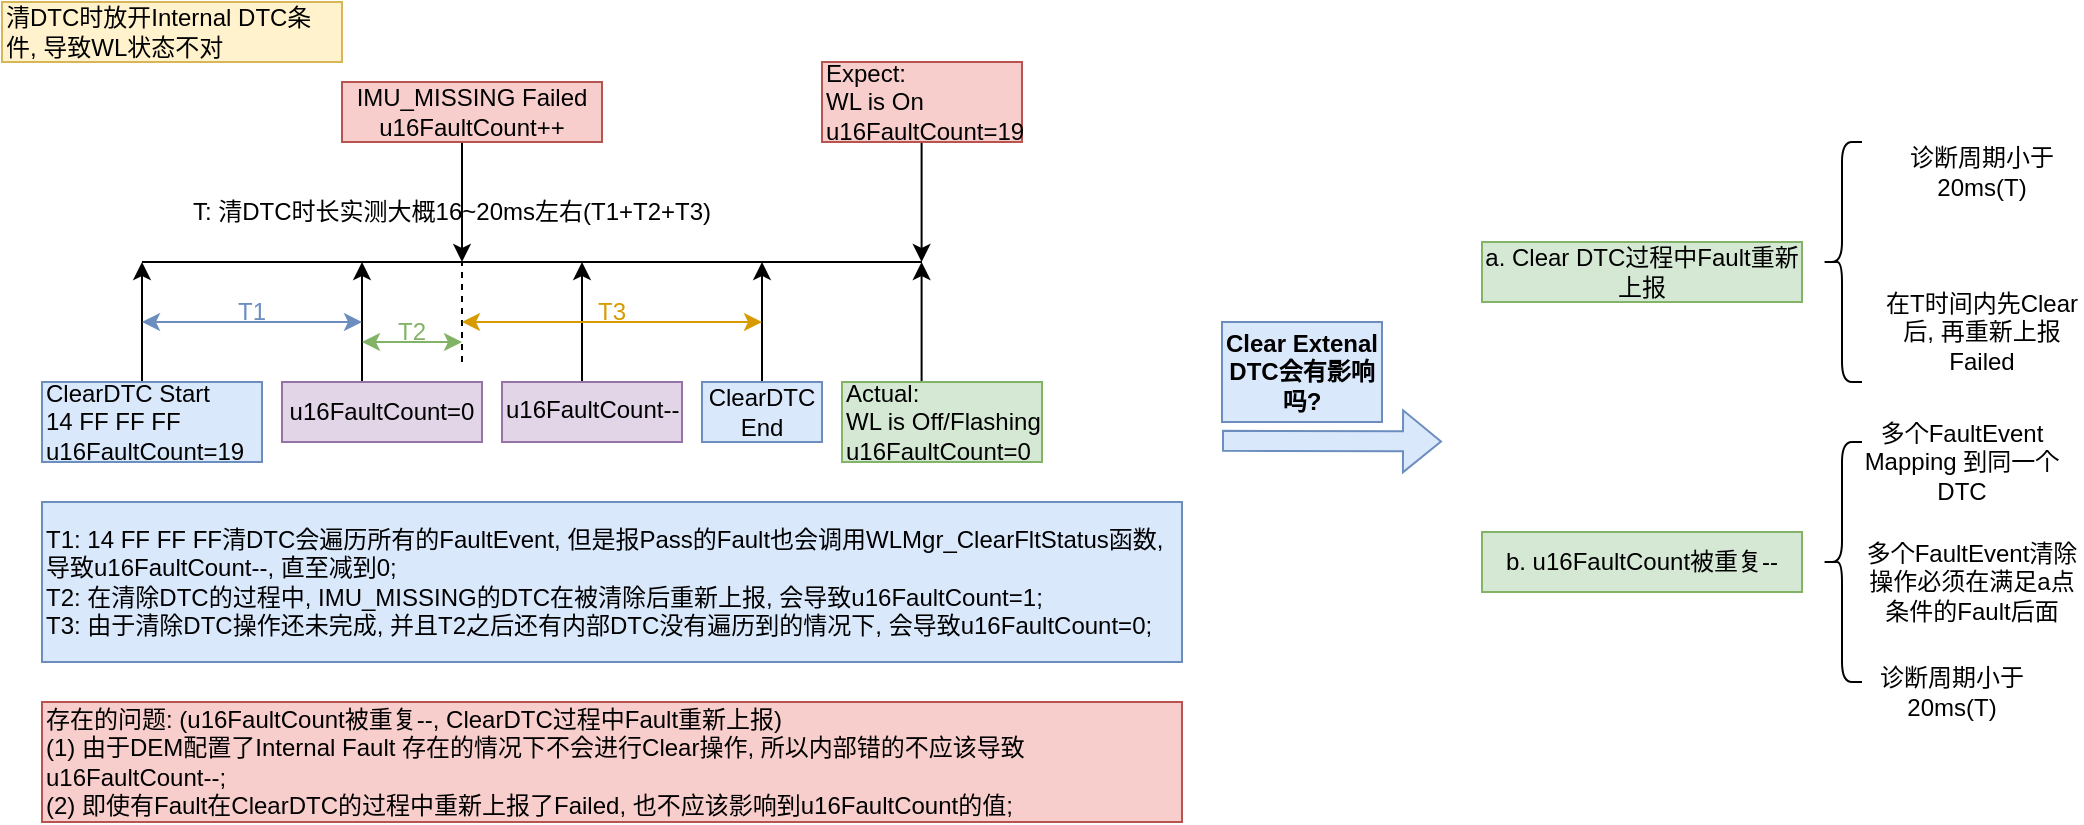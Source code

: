 <mxfile version="22.1.16" type="github">
  <diagram name="第 1 页" id="_H7OL5QzuDB1bZUHE0yp">
    <mxGraphModel dx="911" dy="507" grid="1" gridSize="10" guides="1" tooltips="1" connect="1" arrows="1" fold="1" page="1" pageScale="1" pageWidth="850" pageHeight="1100" math="0" shadow="0">
      <root>
        <mxCell id="0" />
        <mxCell id="1" parent="0" />
        <mxCell id="lsxHzdbqnV-ghvsLPrdJ-1" value="" style="endArrow=none;html=1;rounded=0;" edge="1" parent="1">
          <mxGeometry width="50" height="50" relative="1" as="geometry">
            <mxPoint x="140" y="320" as="sourcePoint" />
            <mxPoint x="530" y="320" as="targetPoint" />
          </mxGeometry>
        </mxCell>
        <mxCell id="lsxHzdbqnV-ghvsLPrdJ-2" value="" style="endArrow=classic;html=1;rounded=0;" edge="1" parent="1">
          <mxGeometry width="50" height="50" relative="1" as="geometry">
            <mxPoint x="140" y="380" as="sourcePoint" />
            <mxPoint x="140" y="320" as="targetPoint" />
          </mxGeometry>
        </mxCell>
        <mxCell id="lsxHzdbqnV-ghvsLPrdJ-3" value="ClearDTC Start&lt;br&gt;14 FF FF FF&lt;br&gt;u16FaultCount=19" style="text;html=1;strokeColor=#6c8ebf;fillColor=#dae8fc;align=left;verticalAlign=middle;whiteSpace=wrap;rounded=0;" vertex="1" parent="1">
          <mxGeometry x="90" y="380" width="110" height="40" as="geometry" />
        </mxCell>
        <mxCell id="lsxHzdbqnV-ghvsLPrdJ-4" value="" style="endArrow=classic;html=1;rounded=0;" edge="1" parent="1">
          <mxGeometry width="50" height="50" relative="1" as="geometry">
            <mxPoint x="250" y="380" as="sourcePoint" />
            <mxPoint x="250" y="320" as="targetPoint" />
          </mxGeometry>
        </mxCell>
        <mxCell id="lsxHzdbqnV-ghvsLPrdJ-5" value="u16FaultCount=0" style="text;html=1;strokeColor=#9673a6;fillColor=#e1d5e7;align=center;verticalAlign=middle;whiteSpace=wrap;rounded=0;" vertex="1" parent="1">
          <mxGeometry x="210" y="380" width="100" height="30" as="geometry" />
        </mxCell>
        <mxCell id="lsxHzdbqnV-ghvsLPrdJ-6" value="" style="endArrow=classic;html=1;rounded=0;" edge="1" parent="1">
          <mxGeometry width="50" height="50" relative="1" as="geometry">
            <mxPoint x="300" y="260" as="sourcePoint" />
            <mxPoint x="300" y="320" as="targetPoint" />
          </mxGeometry>
        </mxCell>
        <mxCell id="lsxHzdbqnV-ghvsLPrdJ-7" value="IMU_MISSING Failed u16FaultCount++" style="text;html=1;strokeColor=#b85450;fillColor=#f8cecc;align=center;verticalAlign=middle;whiteSpace=wrap;rounded=0;" vertex="1" parent="1">
          <mxGeometry x="240" y="230" width="130" height="30" as="geometry" />
        </mxCell>
        <mxCell id="lsxHzdbqnV-ghvsLPrdJ-8" value="" style="endArrow=classic;html=1;rounded=0;" edge="1" parent="1">
          <mxGeometry width="50" height="50" relative="1" as="geometry">
            <mxPoint x="360" y="380" as="sourcePoint" />
            <mxPoint x="360" y="320" as="targetPoint" />
          </mxGeometry>
        </mxCell>
        <mxCell id="lsxHzdbqnV-ghvsLPrdJ-9" value="&lt;span style=&quot;color: rgb(0, 0, 0); font-family: Helvetica; font-size: 12px; font-style: normal; font-variant-ligatures: normal; font-variant-caps: normal; font-weight: 400; letter-spacing: normal; orphans: 2; text-align: center; text-indent: 0px; text-transform: none; widows: 2; word-spacing: 0px; -webkit-text-stroke-width: 0px; text-decoration-thickness: initial; text-decoration-style: initial; text-decoration-color: initial; float: none; display: inline !important;&quot;&gt;u16FaultCount--&lt;/span&gt;" style="text;whiteSpace=wrap;html=1;fillColor=#e1d5e7;strokeColor=#9673a6;labelBackgroundColor=none;" vertex="1" parent="1">
          <mxGeometry x="320" y="380" width="90" height="30" as="geometry" />
        </mxCell>
        <mxCell id="lsxHzdbqnV-ghvsLPrdJ-10" value="" style="endArrow=classic;html=1;rounded=0;" edge="1" parent="1">
          <mxGeometry width="50" height="50" relative="1" as="geometry">
            <mxPoint x="450" y="380" as="sourcePoint" />
            <mxPoint x="450" y="320" as="targetPoint" />
          </mxGeometry>
        </mxCell>
        <mxCell id="lsxHzdbqnV-ghvsLPrdJ-11" value="ClearDTC End" style="text;html=1;strokeColor=#6c8ebf;fillColor=#dae8fc;align=center;verticalAlign=middle;whiteSpace=wrap;rounded=0;" vertex="1" parent="1">
          <mxGeometry x="420" y="380" width="60" height="30" as="geometry" />
        </mxCell>
        <mxCell id="lsxHzdbqnV-ghvsLPrdJ-12" value="" style="endArrow=classic;html=1;rounded=0;" edge="1" parent="1">
          <mxGeometry width="50" height="50" relative="1" as="geometry">
            <mxPoint x="529.8" y="380" as="sourcePoint" />
            <mxPoint x="529.8" y="320" as="targetPoint" />
          </mxGeometry>
        </mxCell>
        <mxCell id="lsxHzdbqnV-ghvsLPrdJ-13" value="Actual:&lt;br&gt;WL is Off/Flashing&lt;br&gt;u16FaultCount=0" style="text;html=1;strokeColor=#82b366;fillColor=#d5e8d4;align=left;verticalAlign=middle;whiteSpace=wrap;rounded=0;" vertex="1" parent="1">
          <mxGeometry x="490" y="380" width="100" height="40" as="geometry" />
        </mxCell>
        <mxCell id="lsxHzdbqnV-ghvsLPrdJ-14" value="" style="endArrow=classic;html=1;rounded=0;" edge="1" parent="1">
          <mxGeometry width="50" height="50" relative="1" as="geometry">
            <mxPoint x="529.8" y="260" as="sourcePoint" />
            <mxPoint x="529.8" y="320" as="targetPoint" />
          </mxGeometry>
        </mxCell>
        <mxCell id="lsxHzdbqnV-ghvsLPrdJ-15" value="Expect:&lt;br&gt;WL is On&lt;br&gt;u16FaultCount=19" style="text;html=1;strokeColor=#b85450;fillColor=#f8cecc;align=left;verticalAlign=middle;whiteSpace=wrap;rounded=0;" vertex="1" parent="1">
          <mxGeometry x="480" y="220" width="100" height="40" as="geometry" />
        </mxCell>
        <mxCell id="lsxHzdbqnV-ghvsLPrdJ-16" value="" style="endArrow=classic;startArrow=classic;html=1;rounded=0;fillColor=#dae8fc;strokeColor=#6c8ebf;" edge="1" parent="1">
          <mxGeometry width="50" height="50" relative="1" as="geometry">
            <mxPoint x="140" y="350" as="sourcePoint" />
            <mxPoint x="250" y="350" as="targetPoint" />
          </mxGeometry>
        </mxCell>
        <mxCell id="lsxHzdbqnV-ghvsLPrdJ-17" value="" style="endArrow=classic;startArrow=classic;html=1;rounded=0;fillColor=#d5e8d4;strokeColor=#82b366;" edge="1" parent="1">
          <mxGeometry width="50" height="50" relative="1" as="geometry">
            <mxPoint x="250" y="360" as="sourcePoint" />
            <mxPoint x="300" y="360" as="targetPoint" />
          </mxGeometry>
        </mxCell>
        <mxCell id="lsxHzdbqnV-ghvsLPrdJ-19" value="" style="endArrow=none;html=1;rounded=0;dashed=1;" edge="1" parent="1">
          <mxGeometry width="50" height="50" relative="1" as="geometry">
            <mxPoint x="300" y="370" as="sourcePoint" />
            <mxPoint x="300" y="320" as="targetPoint" />
          </mxGeometry>
        </mxCell>
        <mxCell id="lsxHzdbqnV-ghvsLPrdJ-20" value="" style="endArrow=classic;startArrow=classic;html=1;rounded=0;fillColor=#ffe6cc;strokeColor=#d79b00;" edge="1" parent="1">
          <mxGeometry width="50" height="50" relative="1" as="geometry">
            <mxPoint x="300" y="350" as="sourcePoint" />
            <mxPoint x="450" y="350" as="targetPoint" />
          </mxGeometry>
        </mxCell>
        <mxCell id="lsxHzdbqnV-ghvsLPrdJ-21" value="T1" style="text;html=1;strokeColor=none;fillColor=none;align=center;verticalAlign=middle;whiteSpace=wrap;rounded=0;fontColor=#6c8ebf;" vertex="1" parent="1">
          <mxGeometry x="180" y="340" width="30" height="10" as="geometry" />
        </mxCell>
        <mxCell id="lsxHzdbqnV-ghvsLPrdJ-23" value="T2" style="text;html=1;strokeColor=none;fillColor=none;align=center;verticalAlign=middle;whiteSpace=wrap;rounded=0;fontColor=#82b366;" vertex="1" parent="1">
          <mxGeometry x="260" y="350" width="30" height="10" as="geometry" />
        </mxCell>
        <mxCell id="lsxHzdbqnV-ghvsLPrdJ-24" value="T3" style="text;html=1;align=center;verticalAlign=middle;whiteSpace=wrap;rounded=0;fontColor=#d79b00;" vertex="1" parent="1">
          <mxGeometry x="360" y="340" width="30" height="10" as="geometry" />
        </mxCell>
        <mxCell id="lsxHzdbqnV-ghvsLPrdJ-25" value="清DTC时放开Internal DTC条件, 导致WL状态不对" style="text;html=1;strokeColor=#d6b656;fillColor=#fff2cc;align=left;verticalAlign=middle;whiteSpace=wrap;rounded=0;" vertex="1" parent="1">
          <mxGeometry x="70" y="190" width="170" height="30" as="geometry" />
        </mxCell>
        <mxCell id="lsxHzdbqnV-ghvsLPrdJ-26" value="T1: 14 FF FF FF清DTC会遍历所有的FaultEvent, 但是报Pass的Fault也会调用WLMgr_ClearFltStatus函数, 导致u16FaultCount--, 直至减到0;&lt;br&gt;T2: 在清除DTC的过程中, IMU_MISSING的DTC在被清除后重新上报, 会导致u16FaultCount=1;&lt;br&gt;T3: 由于清除DTC操作还未完成, 并且T2之后还有内部DTC没有遍历到的情况下, 会导致u16FaultCount=0;" style="text;html=1;strokeColor=#6c8ebf;fillColor=#dae8fc;align=left;verticalAlign=middle;whiteSpace=wrap;rounded=0;" vertex="1" parent="1">
          <mxGeometry x="90" y="440" width="570" height="80" as="geometry" />
        </mxCell>
        <mxCell id="lsxHzdbqnV-ghvsLPrdJ-27" value="存在的问题: (u16FaultCount被重复--, ClearDTC过程中Fault重新上报)&lt;br&gt;(1) 由于DEM配置了Internal Fault 存在的情况下不会进行Clear操作, 所以内部错的不应该导致u16FaultCount--;&lt;br&gt;(2) 即使有Fault在ClearDTC的过程中重新上报了Failed, 也不应该影响到u16FaultCount的值;" style="text;html=1;strokeColor=#b85450;fillColor=#f8cecc;align=left;verticalAlign=middle;whiteSpace=wrap;rounded=0;" vertex="1" parent="1">
          <mxGeometry x="90" y="540" width="570" height="60" as="geometry" />
        </mxCell>
        <mxCell id="lsxHzdbqnV-ghvsLPrdJ-28" value="T: 清DTC时长实测大概16~20ms左右(T1+T2+T3)" style="text;html=1;strokeColor=none;fillColor=none;align=center;verticalAlign=middle;whiteSpace=wrap;rounded=0;" vertex="1" parent="1">
          <mxGeometry x="160" y="280" width="270" height="30" as="geometry" />
        </mxCell>
        <mxCell id="lsxHzdbqnV-ghvsLPrdJ-31" value="" style="shape=flexArrow;endArrow=classic;html=1;rounded=0;fillColor=#dae8fc;strokeColor=#6c8ebf;" edge="1" parent="1">
          <mxGeometry width="50" height="50" relative="1" as="geometry">
            <mxPoint x="680" y="409.43" as="sourcePoint" />
            <mxPoint x="790" y="409.72" as="targetPoint" />
          </mxGeometry>
        </mxCell>
        <mxCell id="lsxHzdbqnV-ghvsLPrdJ-32" value="Clear Extenal DTC会有影响吗?" style="text;html=1;strokeColor=#6c8ebf;fillColor=#dae8fc;align=center;verticalAlign=middle;whiteSpace=wrap;rounded=0;fontStyle=1" vertex="1" parent="1">
          <mxGeometry x="680" y="350" width="80" height="50" as="geometry" />
        </mxCell>
        <mxCell id="lsxHzdbqnV-ghvsLPrdJ-34" value="b. u16FaultCount被重复--" style="text;html=1;strokeColor=#82b366;fillColor=#d5e8d4;align=center;verticalAlign=middle;whiteSpace=wrap;rounded=0;" vertex="1" parent="1">
          <mxGeometry x="810" y="455" width="160" height="30" as="geometry" />
        </mxCell>
        <mxCell id="lsxHzdbqnV-ghvsLPrdJ-35" value="a. Clear DTC过程中Fault重新上报" style="text;html=1;strokeColor=#82b366;fillColor=#d5e8d4;align=center;verticalAlign=middle;whiteSpace=wrap;rounded=0;" vertex="1" parent="1">
          <mxGeometry x="810" y="310" width="160" height="30" as="geometry" />
        </mxCell>
        <mxCell id="lsxHzdbqnV-ghvsLPrdJ-37" value="" style="shape=curlyBracket;whiteSpace=wrap;html=1;rounded=1;labelPosition=left;verticalLabelPosition=middle;align=right;verticalAlign=middle;" vertex="1" parent="1">
          <mxGeometry x="980" y="260" width="20" height="120" as="geometry" />
        </mxCell>
        <mxCell id="lsxHzdbqnV-ghvsLPrdJ-39" value="" style="shape=curlyBracket;whiteSpace=wrap;html=1;rounded=1;labelPosition=left;verticalLabelPosition=middle;align=right;verticalAlign=middle;" vertex="1" parent="1">
          <mxGeometry x="980" y="410" width="20" height="120" as="geometry" />
        </mxCell>
        <mxCell id="lsxHzdbqnV-ghvsLPrdJ-40" value="诊断周期小于20ms(T)" style="text;html=1;strokeColor=none;fillColor=none;align=center;verticalAlign=middle;whiteSpace=wrap;rounded=0;" vertex="1" parent="1">
          <mxGeometry x="1010" y="260" width="100" height="30" as="geometry" />
        </mxCell>
        <mxCell id="lsxHzdbqnV-ghvsLPrdJ-41" value="在T时间内先Clear后, 再重新上报Failed" style="text;html=1;strokeColor=none;fillColor=none;align=center;verticalAlign=middle;whiteSpace=wrap;rounded=0;" vertex="1" parent="1">
          <mxGeometry x="1010" y="340" width="100" height="30" as="geometry" />
        </mxCell>
        <mxCell id="lsxHzdbqnV-ghvsLPrdJ-42" value="多个FaultEvent Mapping 到同一个DTC" style="text;html=1;strokeColor=none;fillColor=none;align=center;verticalAlign=middle;whiteSpace=wrap;rounded=0;" vertex="1" parent="1">
          <mxGeometry x="1000" y="400" width="100" height="40" as="geometry" />
        </mxCell>
        <mxCell id="lsxHzdbqnV-ghvsLPrdJ-43" value="多个FaultEvent清除操作必须在满足a点条件的Fault后面" style="text;html=1;strokeColor=none;fillColor=none;align=center;verticalAlign=middle;whiteSpace=wrap;rounded=0;" vertex="1" parent="1">
          <mxGeometry x="1000" y="452.5" width="110" height="55" as="geometry" />
        </mxCell>
        <mxCell id="lsxHzdbqnV-ghvsLPrdJ-44" value="诊断周期小于20ms(T)" style="text;html=1;strokeColor=none;fillColor=none;align=center;verticalAlign=middle;whiteSpace=wrap;rounded=0;" vertex="1" parent="1">
          <mxGeometry x="1000" y="520" width="90" height="30" as="geometry" />
        </mxCell>
      </root>
    </mxGraphModel>
  </diagram>
</mxfile>
